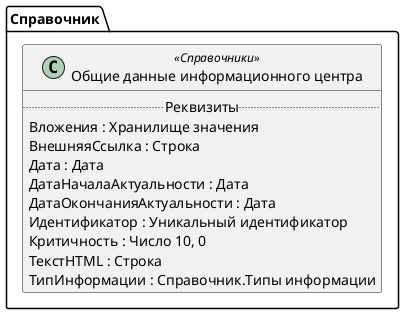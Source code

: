 ﻿@startuml ОбщиеДанныеИнформационногоЦентра
'!include templates.wsd
'..\include templates.wsd
class Справочник.ОбщиеДанныеИнформационногоЦентра as "Общие данные информационного центра" <<Справочники>>
{
..Реквизиты..
Вложения : Хранилище значения
ВнешняяСсылка : Строка
Дата : Дата
ДатаНачалаАктуальности : Дата
ДатаОкончанияАктуальности : Дата
Идентификатор : Уникальный идентификатор
Критичность : Число 10, 0
ТекстHTML : Строка
ТипИнформации : Справочник.Типы информации
}
@enduml
